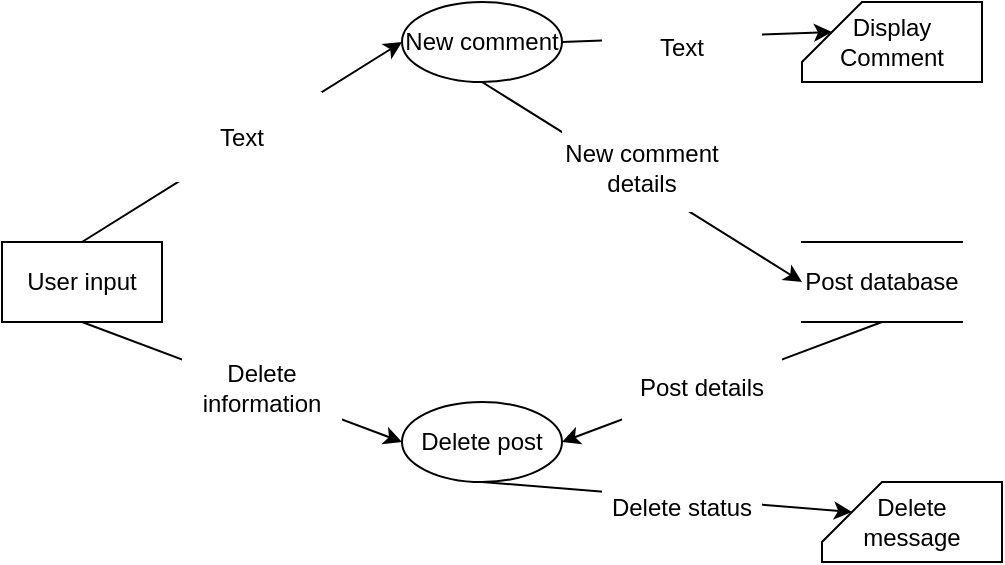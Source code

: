 <mxfile version="16.5.6" type="device"><diagram id="vnLqcTK8X7oA1PsdKkRb" name="Page-1"><mxGraphModel dx="1038" dy="556" grid="1" gridSize="10" guides="1" tooltips="1" connect="1" arrows="1" fold="1" page="1" pageScale="1" pageWidth="827" pageHeight="1169" math="0" shadow="0"><root><mxCell id="0"/><mxCell id="1" parent="0"/><mxCell id="2h3H9tWyovvfTY38hBrX-1" value="User input" style="rounded=0;whiteSpace=wrap;html=1;" vertex="1" parent="1"><mxGeometry x="120" y="280" width="80" height="40" as="geometry"/></mxCell><mxCell id="2h3H9tWyovvfTY38hBrX-8" value="New comment" style="ellipse;whiteSpace=wrap;html=1;" vertex="1" parent="1"><mxGeometry x="320" y="160" width="80" height="40" as="geometry"/></mxCell><mxCell id="2h3H9tWyovvfTY38hBrX-11" value="Post database" style="shape=partialRectangle;whiteSpace=wrap;html=1;left=0;right=0;fillColor=none;strokeColor=default;" vertex="1" parent="1"><mxGeometry x="520" y="280" width="80" height="40" as="geometry"/></mxCell><mxCell id="2h3H9tWyovvfTY38hBrX-12" value="Display&lt;br&gt;Comment" style="shape=card;whiteSpace=wrap;html=1;strokeColor=default;fillColor=default;" vertex="1" parent="1"><mxGeometry x="520" y="160" width="90" height="40" as="geometry"/></mxCell><mxCell id="2h3H9tWyovvfTY38hBrX-13" value="" style="endArrow=classic;html=1;rounded=0;exitX=1;exitY=0.5;exitDx=0;exitDy=0;entryX=0;entryY=0;entryDx=15;entryDy=15;entryPerimeter=0;" edge="1" parent="1" target="2h3H9tWyovvfTY38hBrX-12"><mxGeometry width="50" height="50" relative="1" as="geometry"><mxPoint x="400" y="180" as="sourcePoint"/><mxPoint x="330" y="190" as="targetPoint"/></mxGeometry></mxCell><mxCell id="2h3H9tWyovvfTY38hBrX-14" value="Text" style="rounded=0;whiteSpace=wrap;html=1;strokeColor=none;fillColor=default;" vertex="1" parent="1"><mxGeometry x="420" y="160" width="80" height="45" as="geometry"/></mxCell><mxCell id="2h3H9tWyovvfTY38hBrX-15" value="" style="endArrow=classic;html=1;rounded=0;exitX=0.5;exitY=1;exitDx=0;exitDy=0;entryX=0;entryY=0.5;entryDx=0;entryDy=0;" edge="1" parent="1" target="2h3H9tWyovvfTY38hBrX-11"><mxGeometry width="50" height="50" relative="1" as="geometry"><mxPoint x="360" y="200" as="sourcePoint"/><mxPoint x="500" y="270" as="targetPoint"/></mxGeometry></mxCell><mxCell id="2h3H9tWyovvfTY38hBrX-16" value="New comment details" style="rounded=0;whiteSpace=wrap;html=1;strokeColor=none;fillColor=default;" vertex="1" parent="1"><mxGeometry x="400" y="220" width="80" height="45" as="geometry"/></mxCell><mxCell id="2h3H9tWyovvfTY38hBrX-17" value="Delete post" style="ellipse;whiteSpace=wrap;html=1;strokeColor=default;fillColor=default;" vertex="1" parent="1"><mxGeometry x="320" y="360" width="80" height="40" as="geometry"/></mxCell><mxCell id="2h3H9tWyovvfTY38hBrX-18" value="" style="endArrow=classic;html=1;rounded=0;exitX=0.5;exitY=1;exitDx=0;exitDy=0;entryX=0;entryY=0.5;entryDx=0;entryDy=0;" edge="1" parent="1" target="2h3H9tWyovvfTY38hBrX-17"><mxGeometry width="50" height="50" relative="1" as="geometry"><mxPoint x="160" y="320" as="sourcePoint"/><mxPoint x="330" y="190" as="targetPoint"/></mxGeometry></mxCell><mxCell id="2h3H9tWyovvfTY38hBrX-19" value="Delete information" style="rounded=0;whiteSpace=wrap;html=1;strokeColor=none;fillColor=default;" vertex="1" parent="1"><mxGeometry x="210" y="330" width="80" height="45" as="geometry"/></mxCell><mxCell id="2h3H9tWyovvfTY38hBrX-20" value="" style="endArrow=classic;html=1;rounded=0;exitX=0.5;exitY=1;exitDx=0;exitDy=0;entryX=1;entryY=0.5;entryDx=0;entryDy=0;" edge="1" parent="1" target="2h3H9tWyovvfTY38hBrX-17"><mxGeometry width="50" height="50" relative="1" as="geometry"><mxPoint x="560" y="320" as="sourcePoint"/><mxPoint x="530" y="310" as="targetPoint"/></mxGeometry></mxCell><mxCell id="2h3H9tWyovvfTY38hBrX-21" value="Post details" style="rounded=0;whiteSpace=wrap;html=1;strokeColor=none;fillColor=default;" vertex="1" parent="1"><mxGeometry x="430" y="330" width="80" height="45" as="geometry"/></mxCell><mxCell id="2h3H9tWyovvfTY38hBrX-22" value="Delete &lt;br&gt;message" style="shape=card;whiteSpace=wrap;html=1;strokeColor=default;fillColor=default;" vertex="1" parent="1"><mxGeometry x="530" y="400" width="90" height="40" as="geometry"/></mxCell><mxCell id="2h3H9tWyovvfTY38hBrX-23" value="" style="endArrow=classic;html=1;rounded=0;exitX=0.5;exitY=1;exitDx=0;exitDy=0;entryX=0;entryY=0;entryDx=15;entryDy=15;entryPerimeter=0;" edge="1" parent="1" source="2h3H9tWyovvfTY38hBrX-17" target="2h3H9tWyovvfTY38hBrX-22"><mxGeometry width="50" height="50" relative="1" as="geometry"><mxPoint x="370" y="210" as="sourcePoint"/><mxPoint x="530" y="310" as="targetPoint"/></mxGeometry></mxCell><mxCell id="2h3H9tWyovvfTY38hBrX-24" value="Delete status" style="rounded=0;whiteSpace=wrap;html=1;strokeColor=none;fillColor=default;" vertex="1" parent="1"><mxGeometry x="420" y="390" width="80" height="45" as="geometry"/></mxCell><mxCell id="2h3H9tWyovvfTY38hBrX-25" value="" style="endArrow=classic;html=1;rounded=0;exitX=0.5;exitY=0;exitDx=0;exitDy=0;entryX=0;entryY=0.5;entryDx=0;entryDy=0;" edge="1" parent="1"><mxGeometry width="50" height="50" relative="1" as="geometry"><mxPoint x="160" y="280" as="sourcePoint"/><mxPoint x="320" y="180" as="targetPoint"/></mxGeometry></mxCell><mxCell id="2h3H9tWyovvfTY38hBrX-26" value="Text" style="rounded=0;whiteSpace=wrap;html=1;strokeColor=none;fillColor=default;" vertex="1" parent="1"><mxGeometry x="200" y="205" width="80" height="45" as="geometry"/></mxCell></root></mxGraphModel></diagram></mxfile>